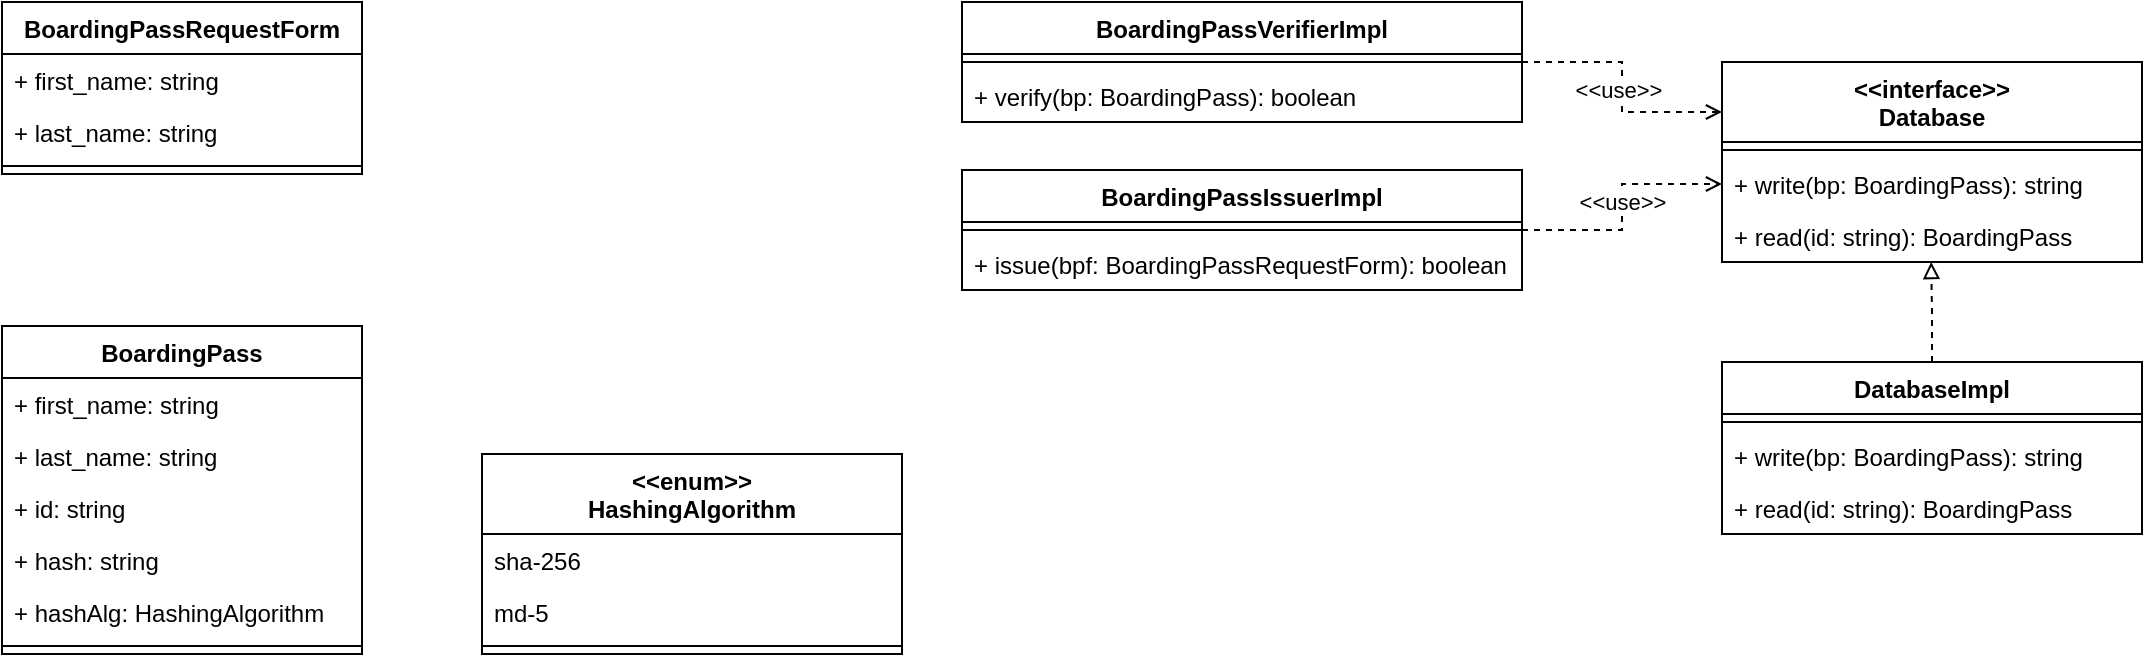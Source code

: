 <mxfile version="24.0.7" type="github">
  <diagram name="Page-1" id="oJFUOWQ_0dcTGPgkfCJw">
    <mxGraphModel dx="807" dy="548" grid="1" gridSize="10" guides="1" tooltips="1" connect="1" arrows="1" fold="1" page="1" pageScale="1" pageWidth="827" pageHeight="1169" math="0" shadow="0">
      <root>
        <mxCell id="0" />
        <mxCell id="1" parent="0" />
        <mxCell id="9tPVf3LrRjstZDNFEo7k-1" value="BoardingPass" style="swimlane;fontStyle=1;align=center;verticalAlign=top;childLayout=stackLayout;horizontal=1;startSize=26;horizontalStack=0;resizeParent=1;resizeParentMax=0;resizeLast=0;collapsible=1;marginBottom=0;whiteSpace=wrap;html=1;" parent="1" vertex="1">
          <mxGeometry x="40" y="202" width="180" height="164" as="geometry" />
        </mxCell>
        <mxCell id="9tPVf3LrRjstZDNFEo7k-2" value="+ first_name: string" style="text;strokeColor=none;fillColor=none;align=left;verticalAlign=top;spacingLeft=4;spacingRight=4;overflow=hidden;rotatable=0;points=[[0,0.5],[1,0.5]];portConstraint=eastwest;whiteSpace=wrap;html=1;" parent="9tPVf3LrRjstZDNFEo7k-1" vertex="1">
          <mxGeometry y="26" width="180" height="26" as="geometry" />
        </mxCell>
        <mxCell id="3N2jekx8_COsFzo2E2_f-1" value="+ last_name: string" style="text;strokeColor=none;fillColor=none;align=left;verticalAlign=top;spacingLeft=4;spacingRight=4;overflow=hidden;rotatable=0;points=[[0,0.5],[1,0.5]];portConstraint=eastwest;whiteSpace=wrap;html=1;" vertex="1" parent="9tPVf3LrRjstZDNFEo7k-1">
          <mxGeometry y="52" width="180" height="26" as="geometry" />
        </mxCell>
        <mxCell id="3N2jekx8_COsFzo2E2_f-3" value="+ id: string" style="text;strokeColor=none;fillColor=none;align=left;verticalAlign=top;spacingLeft=4;spacingRight=4;overflow=hidden;rotatable=0;points=[[0,0.5],[1,0.5]];portConstraint=eastwest;whiteSpace=wrap;html=1;" vertex="1" parent="9tPVf3LrRjstZDNFEo7k-1">
          <mxGeometry y="78" width="180" height="26" as="geometry" />
        </mxCell>
        <mxCell id="3N2jekx8_COsFzo2E2_f-4" value="+ hash: string" style="text;strokeColor=none;fillColor=none;align=left;verticalAlign=top;spacingLeft=4;spacingRight=4;overflow=hidden;rotatable=0;points=[[0,0.5],[1,0.5]];portConstraint=eastwest;whiteSpace=wrap;html=1;" vertex="1" parent="9tPVf3LrRjstZDNFEo7k-1">
          <mxGeometry y="104" width="180" height="26" as="geometry" />
        </mxCell>
        <mxCell id="3N2jekx8_COsFzo2E2_f-19" value="+ hashAlg: HashingAlgorithm" style="text;strokeColor=none;fillColor=none;align=left;verticalAlign=top;spacingLeft=4;spacingRight=4;overflow=hidden;rotatable=0;points=[[0,0.5],[1,0.5]];portConstraint=eastwest;whiteSpace=wrap;html=1;" vertex="1" parent="9tPVf3LrRjstZDNFEo7k-1">
          <mxGeometry y="130" width="180" height="26" as="geometry" />
        </mxCell>
        <mxCell id="9tPVf3LrRjstZDNFEo7k-3" value="" style="line;strokeWidth=1;fillColor=none;align=left;verticalAlign=middle;spacingTop=-1;spacingLeft=3;spacingRight=3;rotatable=0;labelPosition=right;points=[];portConstraint=eastwest;strokeColor=inherit;" parent="9tPVf3LrRjstZDNFEo7k-1" vertex="1">
          <mxGeometry y="156" width="180" height="8" as="geometry" />
        </mxCell>
        <mxCell id="3N2jekx8_COsFzo2E2_f-51" style="edgeStyle=orthogonalEdgeStyle;rounded=0;orthogonalLoop=1;jettySize=auto;html=1;entryX=0;entryY=0.25;entryDx=0;entryDy=0;dashed=1;endArrow=open;endFill=0;" edge="1" parent="1" source="3N2jekx8_COsFzo2E2_f-12" target="3N2jekx8_COsFzo2E2_f-47">
          <mxGeometry relative="1" as="geometry" />
        </mxCell>
        <mxCell id="3N2jekx8_COsFzo2E2_f-52" value="&amp;lt;&amp;lt;use&amp;gt;&amp;gt;" style="edgeLabel;html=1;align=center;verticalAlign=middle;resizable=0;points=[];" vertex="1" connectable="0" parent="3N2jekx8_COsFzo2E2_f-51">
          <mxGeometry x="-0.127" y="-2" relative="1" as="geometry">
            <mxPoint y="9" as="offset" />
          </mxGeometry>
        </mxCell>
        <mxCell id="3N2jekx8_COsFzo2E2_f-12" value="BoardingPassVerifierImpl" style="swimlane;fontStyle=1;align=center;verticalAlign=top;childLayout=stackLayout;horizontal=1;startSize=26;horizontalStack=0;resizeParent=1;resizeParentMax=0;resizeLast=0;collapsible=1;marginBottom=0;whiteSpace=wrap;html=1;" vertex="1" parent="1">
          <mxGeometry x="520" y="40" width="280" height="60" as="geometry" />
        </mxCell>
        <mxCell id="3N2jekx8_COsFzo2E2_f-14" value="" style="line;strokeWidth=1;fillColor=none;align=left;verticalAlign=middle;spacingTop=-1;spacingLeft=3;spacingRight=3;rotatable=0;labelPosition=right;points=[];portConstraint=eastwest;strokeColor=inherit;" vertex="1" parent="3N2jekx8_COsFzo2E2_f-12">
          <mxGeometry y="26" width="280" height="8" as="geometry" />
        </mxCell>
        <mxCell id="3N2jekx8_COsFzo2E2_f-15" value="+ verify(bp: BoardingPass): boolean" style="text;strokeColor=none;fillColor=none;align=left;verticalAlign=top;spacingLeft=4;spacingRight=4;overflow=hidden;rotatable=0;points=[[0,0.5],[1,0.5]];portConstraint=eastwest;whiteSpace=wrap;html=1;" vertex="1" parent="3N2jekx8_COsFzo2E2_f-12">
          <mxGeometry y="34" width="280" height="26" as="geometry" />
        </mxCell>
        <mxCell id="3N2jekx8_COsFzo2E2_f-16" value="BoardingPassIssuerImpl" style="swimlane;fontStyle=1;align=center;verticalAlign=top;childLayout=stackLayout;horizontal=1;startSize=26;horizontalStack=0;resizeParent=1;resizeParentMax=0;resizeLast=0;collapsible=1;marginBottom=0;whiteSpace=wrap;html=1;" vertex="1" parent="1">
          <mxGeometry x="520" y="124" width="280" height="60" as="geometry" />
        </mxCell>
        <mxCell id="3N2jekx8_COsFzo2E2_f-17" value="" style="line;strokeWidth=1;fillColor=none;align=left;verticalAlign=middle;spacingTop=-1;spacingLeft=3;spacingRight=3;rotatable=0;labelPosition=right;points=[];portConstraint=eastwest;strokeColor=inherit;" vertex="1" parent="3N2jekx8_COsFzo2E2_f-16">
          <mxGeometry y="26" width="280" height="8" as="geometry" />
        </mxCell>
        <mxCell id="3N2jekx8_COsFzo2E2_f-18" value="+ issue(bpf: BoardingPassRequestForm): boolean" style="text;strokeColor=none;fillColor=none;align=left;verticalAlign=top;spacingLeft=4;spacingRight=4;overflow=hidden;rotatable=0;points=[[0,0.5],[1,0.5]];portConstraint=eastwest;whiteSpace=wrap;html=1;" vertex="1" parent="3N2jekx8_COsFzo2E2_f-16">
          <mxGeometry y="34" width="280" height="26" as="geometry" />
        </mxCell>
        <mxCell id="3N2jekx8_COsFzo2E2_f-20" value="&lt;div&gt;&amp;lt;&amp;lt;enum&amp;gt;&amp;gt;&lt;/div&gt;HashingAlgorithm" style="swimlane;fontStyle=1;align=center;verticalAlign=top;childLayout=stackLayout;horizontal=1;startSize=40;horizontalStack=0;resizeParent=1;resizeParentMax=0;resizeLast=0;collapsible=1;marginBottom=0;whiteSpace=wrap;html=1;" vertex="1" parent="1">
          <mxGeometry x="280" y="266" width="210" height="100" as="geometry" />
        </mxCell>
        <mxCell id="3N2jekx8_COsFzo2E2_f-21" value="sha-256" style="text;strokeColor=none;fillColor=none;align=left;verticalAlign=top;spacingLeft=4;spacingRight=4;overflow=hidden;rotatable=0;points=[[0,0.5],[1,0.5]];portConstraint=eastwest;whiteSpace=wrap;html=1;" vertex="1" parent="3N2jekx8_COsFzo2E2_f-20">
          <mxGeometry y="40" width="210" height="26" as="geometry" />
        </mxCell>
        <mxCell id="3N2jekx8_COsFzo2E2_f-22" value="md-5" style="text;strokeColor=none;fillColor=none;align=left;verticalAlign=top;spacingLeft=4;spacingRight=4;overflow=hidden;rotatable=0;points=[[0,0.5],[1,0.5]];portConstraint=eastwest;whiteSpace=wrap;html=1;" vertex="1" parent="3N2jekx8_COsFzo2E2_f-20">
          <mxGeometry y="66" width="210" height="26" as="geometry" />
        </mxCell>
        <mxCell id="3N2jekx8_COsFzo2E2_f-26" value="" style="line;strokeWidth=1;fillColor=none;align=left;verticalAlign=middle;spacingTop=-1;spacingLeft=3;spacingRight=3;rotatable=0;labelPosition=right;points=[];portConstraint=eastwest;strokeColor=inherit;" vertex="1" parent="3N2jekx8_COsFzo2E2_f-20">
          <mxGeometry y="92" width="210" height="8" as="geometry" />
        </mxCell>
        <mxCell id="3N2jekx8_COsFzo2E2_f-27" value="BoardingPassRequestForm" style="swimlane;fontStyle=1;align=center;verticalAlign=top;childLayout=stackLayout;horizontal=1;startSize=26;horizontalStack=0;resizeParent=1;resizeParentMax=0;resizeLast=0;collapsible=1;marginBottom=0;whiteSpace=wrap;html=1;" vertex="1" parent="1">
          <mxGeometry x="40" y="40" width="180" height="86" as="geometry" />
        </mxCell>
        <mxCell id="3N2jekx8_COsFzo2E2_f-28" value="+ first_name: string" style="text;strokeColor=none;fillColor=none;align=left;verticalAlign=top;spacingLeft=4;spacingRight=4;overflow=hidden;rotatable=0;points=[[0,0.5],[1,0.5]];portConstraint=eastwest;whiteSpace=wrap;html=1;" vertex="1" parent="3N2jekx8_COsFzo2E2_f-27">
          <mxGeometry y="26" width="180" height="26" as="geometry" />
        </mxCell>
        <mxCell id="3N2jekx8_COsFzo2E2_f-29" value="+ last_name: string" style="text;strokeColor=none;fillColor=none;align=left;verticalAlign=top;spacingLeft=4;spacingRight=4;overflow=hidden;rotatable=0;points=[[0,0.5],[1,0.5]];portConstraint=eastwest;whiteSpace=wrap;html=1;" vertex="1" parent="3N2jekx8_COsFzo2E2_f-27">
          <mxGeometry y="52" width="180" height="26" as="geometry" />
        </mxCell>
        <mxCell id="3N2jekx8_COsFzo2E2_f-33" value="" style="line;strokeWidth=1;fillColor=none;align=left;verticalAlign=middle;spacingTop=-1;spacingLeft=3;spacingRight=3;rotatable=0;labelPosition=right;points=[];portConstraint=eastwest;strokeColor=inherit;" vertex="1" parent="3N2jekx8_COsFzo2E2_f-27">
          <mxGeometry y="78" width="180" height="8" as="geometry" />
        </mxCell>
        <mxCell id="3N2jekx8_COsFzo2E2_f-41" value="DatabaseImpl" style="swimlane;fontStyle=1;align=center;verticalAlign=top;childLayout=stackLayout;horizontal=1;startSize=26;horizontalStack=0;resizeParent=1;resizeParentMax=0;resizeLast=0;collapsible=1;marginBottom=0;whiteSpace=wrap;html=1;" vertex="1" parent="1">
          <mxGeometry x="900" y="220" width="210" height="86" as="geometry" />
        </mxCell>
        <mxCell id="3N2jekx8_COsFzo2E2_f-43" value="" style="line;strokeWidth=1;fillColor=none;align=left;verticalAlign=middle;spacingTop=-1;spacingLeft=3;spacingRight=3;rotatable=0;labelPosition=right;points=[];portConstraint=eastwest;strokeColor=inherit;" vertex="1" parent="3N2jekx8_COsFzo2E2_f-41">
          <mxGeometry y="26" width="210" height="8" as="geometry" />
        </mxCell>
        <mxCell id="3N2jekx8_COsFzo2E2_f-44" value="+ write(bp: BoardingPass): string" style="text;strokeColor=none;fillColor=none;align=left;verticalAlign=top;spacingLeft=4;spacingRight=4;overflow=hidden;rotatable=0;points=[[0,0.5],[1,0.5]];portConstraint=eastwest;whiteSpace=wrap;html=1;" vertex="1" parent="3N2jekx8_COsFzo2E2_f-41">
          <mxGeometry y="34" width="210" height="26" as="geometry" />
        </mxCell>
        <mxCell id="3N2jekx8_COsFzo2E2_f-45" value="+ read(id: string): BoardingPass" style="text;strokeColor=none;fillColor=none;align=left;verticalAlign=top;spacingLeft=4;spacingRight=4;overflow=hidden;rotatable=0;points=[[0,0.5],[1,0.5]];portConstraint=eastwest;whiteSpace=wrap;html=1;" vertex="1" parent="3N2jekx8_COsFzo2E2_f-41">
          <mxGeometry y="60" width="210" height="26" as="geometry" />
        </mxCell>
        <mxCell id="3N2jekx8_COsFzo2E2_f-47" value="&lt;div&gt;&amp;lt;&amp;lt;interface&amp;gt;&amp;gt;&lt;/div&gt;Database" style="swimlane;fontStyle=1;align=center;verticalAlign=top;childLayout=stackLayout;horizontal=1;startSize=40;horizontalStack=0;resizeParent=1;resizeParentMax=0;resizeLast=0;collapsible=1;marginBottom=0;whiteSpace=wrap;html=1;" vertex="1" parent="1">
          <mxGeometry x="900" y="70" width="210" height="100" as="geometry" />
        </mxCell>
        <mxCell id="3N2jekx8_COsFzo2E2_f-48" value="" style="line;strokeWidth=1;fillColor=none;align=left;verticalAlign=middle;spacingTop=-1;spacingLeft=3;spacingRight=3;rotatable=0;labelPosition=right;points=[];portConstraint=eastwest;strokeColor=inherit;" vertex="1" parent="3N2jekx8_COsFzo2E2_f-47">
          <mxGeometry y="40" width="210" height="8" as="geometry" />
        </mxCell>
        <mxCell id="3N2jekx8_COsFzo2E2_f-49" value="+ write(bp: BoardingPass): string" style="text;strokeColor=none;fillColor=none;align=left;verticalAlign=top;spacingLeft=4;spacingRight=4;overflow=hidden;rotatable=0;points=[[0,0.5],[1,0.5]];portConstraint=eastwest;whiteSpace=wrap;html=1;" vertex="1" parent="3N2jekx8_COsFzo2E2_f-47">
          <mxGeometry y="48" width="210" height="26" as="geometry" />
        </mxCell>
        <mxCell id="3N2jekx8_COsFzo2E2_f-50" value="+ read(id: string): BoardingPass" style="text;strokeColor=none;fillColor=none;align=left;verticalAlign=top;spacingLeft=4;spacingRight=4;overflow=hidden;rotatable=0;points=[[0,0.5],[1,0.5]];portConstraint=eastwest;whiteSpace=wrap;html=1;" vertex="1" parent="3N2jekx8_COsFzo2E2_f-47">
          <mxGeometry y="74" width="210" height="26" as="geometry" />
        </mxCell>
        <mxCell id="3N2jekx8_COsFzo2E2_f-53" style="edgeStyle=orthogonalEdgeStyle;rounded=0;orthogonalLoop=1;jettySize=auto;html=1;entryX=0;entryY=0.5;entryDx=0;entryDy=0;dashed=1;endArrow=open;endFill=0;" edge="1" parent="1" source="3N2jekx8_COsFzo2E2_f-16" target="3N2jekx8_COsFzo2E2_f-49">
          <mxGeometry relative="1" as="geometry" />
        </mxCell>
        <mxCell id="3N2jekx8_COsFzo2E2_f-56" value="&amp;lt;&amp;lt;use&amp;gt;&amp;gt;" style="edgeLabel;html=1;align=center;verticalAlign=middle;resizable=0;points=[];" vertex="1" connectable="0" parent="3N2jekx8_COsFzo2E2_f-53">
          <mxGeometry x="0.052" relative="1" as="geometry">
            <mxPoint as="offset" />
          </mxGeometry>
        </mxCell>
        <mxCell id="3N2jekx8_COsFzo2E2_f-55" style="edgeStyle=orthogonalEdgeStyle;rounded=0;orthogonalLoop=1;jettySize=auto;html=1;entryX=0.498;entryY=1;entryDx=0;entryDy=0;entryPerimeter=0;endArrow=block;endFill=0;dashed=1;" edge="1" parent="1" source="3N2jekx8_COsFzo2E2_f-41" target="3N2jekx8_COsFzo2E2_f-50">
          <mxGeometry relative="1" as="geometry" />
        </mxCell>
      </root>
    </mxGraphModel>
  </diagram>
</mxfile>
